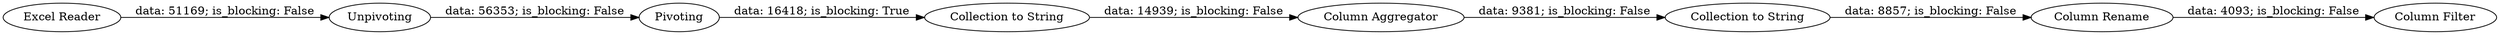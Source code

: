 digraph {
	"-7603709608778461302_9" [label="Collection to String"]
	"-7603709608778461302_6" [label="Column Aggregator"]
	"-7603709608778461302_10" [label="Collection to String"]
	"-7603709608778461302_4" [label=Pivoting]
	"-7603709608778461302_2" [label=Unpivoting]
	"-7603709608778461302_5" [label="Column Rename"]
	"-7603709608778461302_1" [label="Excel Reader"]
	"-7603709608778461302_8" [label="Column Filter"]
	"-7603709608778461302_1" -> "-7603709608778461302_2" [label="data: 51169; is_blocking: False"]
	"-7603709608778461302_4" -> "-7603709608778461302_9" [label="data: 16418; is_blocking: True"]
	"-7603709608778461302_9" -> "-7603709608778461302_6" [label="data: 14939; is_blocking: False"]
	"-7603709608778461302_5" -> "-7603709608778461302_8" [label="data: 4093; is_blocking: False"]
	"-7603709608778461302_10" -> "-7603709608778461302_5" [label="data: 8857; is_blocking: False"]
	"-7603709608778461302_2" -> "-7603709608778461302_4" [label="data: 56353; is_blocking: False"]
	"-7603709608778461302_6" -> "-7603709608778461302_10" [label="data: 9381; is_blocking: False"]
	rankdir=LR
}

